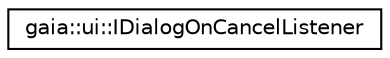 digraph G
{
  edge [fontname="Helvetica",fontsize="10",labelfontname="Helvetica",labelfontsize="10"];
  node [fontname="Helvetica",fontsize="10",shape=record];
  rankdir=LR;
  Node1 [label="gaia::ui::IDialogOnCancelListener",height=0.2,width=0.4,color="black", fillcolor="white", style="filled",URL="$de/da6/classgaia_1_1ui_1_1_i_dialog_on_cancel_listener.html",tooltip="Interface used to allow the creator of a dialog to run some code when the dialog is canceled..."];
}
